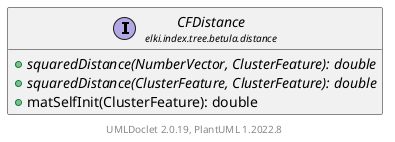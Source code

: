 @startuml
    remove .*\.(Instance|Par|Parameterizer|Factory)$
    set namespaceSeparator none
    hide empty fields
    hide empty methods

    interface "<size:14>CFDistance\n<size:10>elki.index.tree.betula.distance" as elki.index.tree.betula.distance.CFDistance [[CFDistance.html]] {
        {abstract} +squaredDistance(NumberVector, ClusterFeature): double
        {abstract} +squaredDistance(ClusterFeature, ClusterFeature): double
        +matSelfInit(ClusterFeature): double
    }

    center footer UMLDoclet 2.0.19, PlantUML 1.2022.8
@enduml
